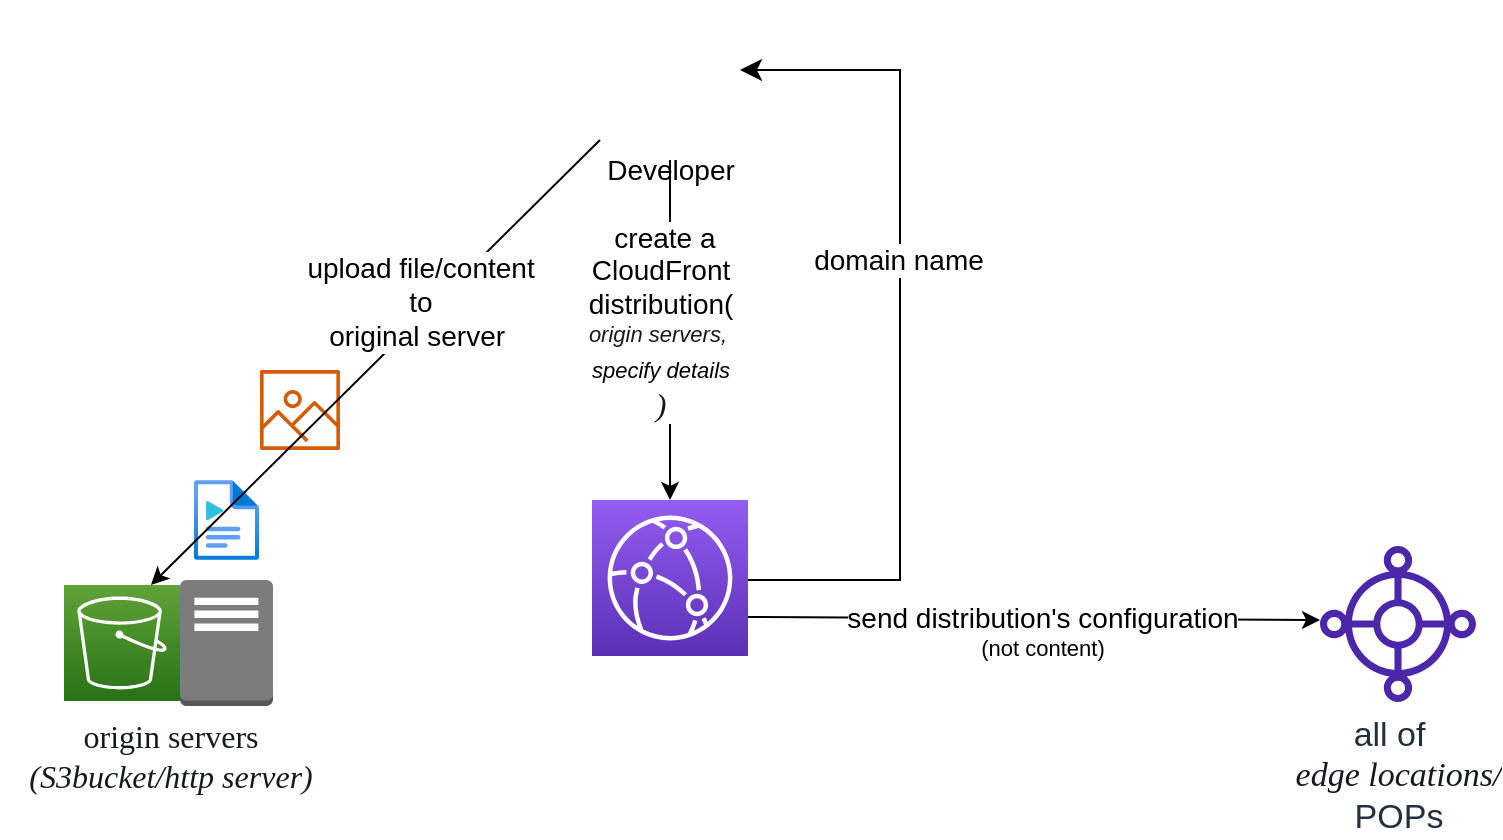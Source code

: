 <mxfile version="21.3.8" type="github">
  <diagram name="Page-1" id="1PCz-_0yKPqa13gkMKuP">
    <mxGraphModel dx="1221" dy="668" grid="1" gridSize="10" guides="1" tooltips="1" connect="1" arrows="1" fold="1" page="1" pageScale="1" pageWidth="850" pageHeight="1100" math="0" shadow="0">
      <root>
        <mxCell id="0" />
        <mxCell id="1" parent="0" />
        <mxCell id="hrbTyOzwffadt4rG0ZKK-1" value="" style="sketch=0;points=[[0,0,0],[0.25,0,0],[0.5,0,0],[0.75,0,0],[1,0,0],[0,1,0],[0.25,1,0],[0.5,1,0],[0.75,1,0],[1,1,0],[0,0.25,0],[0,0.5,0],[0,0.75,0],[1,0.25,0],[1,0.5,0],[1,0.75,0]];outlineConnect=0;fontColor=#232F3E;gradientColor=#945DF2;gradientDirection=north;fillColor=#5A30B5;strokeColor=#ffffff;dashed=0;verticalLabelPosition=bottom;verticalAlign=top;align=center;html=1;fontSize=12;fontStyle=0;aspect=fixed;shape=mxgraph.aws4.resourceIcon;resIcon=mxgraph.aws4.cloudfront;" vertex="1" parent="1">
          <mxGeometry x="376" y="360" width="78" height="78" as="geometry" />
        </mxCell>
        <mxCell id="hrbTyOzwffadt4rG0ZKK-2" value="" style="sketch=0;points=[[0,0,0],[0.25,0,0],[0.5,0,0],[0.75,0,0],[1,0,0],[0,1,0],[0.25,1,0],[0.5,1,0],[0.75,1,0],[1,1,0],[0,0.25,0],[0,0.5,0],[0,0.75,0],[1,0.25,0],[1,0.5,0],[1,0.75,0]];outlineConnect=0;fontColor=#232F3E;gradientColor=#60A337;gradientDirection=north;fillColor=#277116;strokeColor=#ffffff;dashed=0;verticalLabelPosition=bottom;verticalAlign=top;align=center;html=1;fontSize=12;fontStyle=0;aspect=fixed;shape=mxgraph.aws4.resourceIcon;resIcon=mxgraph.aws4.s3;" vertex="1" parent="1">
          <mxGeometry x="112" y="402.5" width="58" height="58" as="geometry" />
        </mxCell>
        <mxCell id="hrbTyOzwffadt4rG0ZKK-4" value="" style="outlineConnect=0;dashed=0;verticalLabelPosition=bottom;verticalAlign=top;align=center;html=1;shape=mxgraph.aws3.traditional_server;fillColor=#7D7C7C;gradientColor=none;" vertex="1" parent="1">
          <mxGeometry x="170" y="400" width="46.5" height="63" as="geometry" />
        </mxCell>
        <mxCell id="hrbTyOzwffadt4rG0ZKK-5" value="&lt;span style=&quot;color: rgb(22, 25, 31); font-family: &amp;quot;Amazon Ember&amp;quot;; font-size: 16px; text-align: left; background-color: rgb(255, 255, 255);&quot;&gt;origin servers&lt;br&gt;&lt;i&gt;(S3bucket/http server)&lt;/i&gt;&lt;br&gt;&lt;/span&gt;" style="text;html=1;align=center;verticalAlign=middle;resizable=0;points=[];autosize=1;strokeColor=none;fillColor=none;" vertex="1" parent="1">
          <mxGeometry x="80" y="463" width="170" height="50" as="geometry" />
        </mxCell>
        <mxCell id="hrbTyOzwffadt4rG0ZKK-6" value="&lt;font style=&quot;font-size: 14px;&quot;&gt;Developer&lt;/font&gt;" style="shape=image;html=1;verticalAlign=top;verticalLabelPosition=bottom;labelBackgroundColor=#ffffff;imageAspect=0;aspect=fixed;image=https://cdn3.iconfinder.com/data/icons/developerkit/png/User%20Alt.png" vertex="1" parent="1">
          <mxGeometry x="380" y="110" width="70" height="70" as="geometry" />
        </mxCell>
        <mxCell id="hrbTyOzwffadt4rG0ZKK-7" value="" style="shape=image;imageAspect=0;aspect=fixed;verticalLabelPosition=bottom;verticalAlign=top;image=https://cdn.onlinewebfonts.com/svg/img_500854.png;" vertex="1" parent="1">
          <mxGeometry x="182.07" y="320" width="47.93" height="40" as="geometry" />
        </mxCell>
        <mxCell id="hrbTyOzwffadt4rG0ZKK-8" value="" style="sketch=0;outlineConnect=0;fontColor=#232F3E;gradientColor=none;fillColor=#D45B07;strokeColor=none;dashed=0;verticalLabelPosition=bottom;verticalAlign=top;align=center;html=1;fontSize=12;fontStyle=0;aspect=fixed;pointerEvents=1;shape=mxgraph.aws4.container_registry_image;" vertex="1" parent="1">
          <mxGeometry x="210" y="295" width="40" height="40" as="geometry" />
        </mxCell>
        <mxCell id="hrbTyOzwffadt4rG0ZKK-9" value="" style="image;aspect=fixed;html=1;points=[];align=center;fontSize=12;image=img/lib/azure2/general/Media_File.svg;" vertex="1" parent="1">
          <mxGeometry x="177" y="350" width="32.5" height="40" as="geometry" />
        </mxCell>
        <mxCell id="hrbTyOzwffadt4rG0ZKK-10" value="" style="endArrow=classic;html=1;rounded=0;entryX=0.75;entryY=0;entryDx=0;entryDy=0;entryPerimeter=0;exitX=0;exitY=1;exitDx=0;exitDy=0;" edge="1" parent="1" source="hrbTyOzwffadt4rG0ZKK-6" target="hrbTyOzwffadt4rG0ZKK-2">
          <mxGeometry width="50" height="50" relative="1" as="geometry">
            <mxPoint x="330" y="350" as="sourcePoint" />
            <mxPoint x="380" y="300" as="targetPoint" />
          </mxGeometry>
        </mxCell>
        <mxCell id="hrbTyOzwffadt4rG0ZKK-11" value="&lt;font style=&quot;font-size: 14px;&quot;&gt;upload file/content &lt;br&gt;to &lt;br&gt;original server&amp;nbsp;&lt;/font&gt;" style="edgeLabel;html=1;align=center;verticalAlign=middle;resizable=0;points=[];" vertex="1" connectable="0" parent="hrbTyOzwffadt4rG0ZKK-10">
          <mxGeometry x="-0.538" y="-3" relative="1" as="geometry">
            <mxPoint x="-36" y="31" as="offset" />
          </mxGeometry>
        </mxCell>
        <mxCell id="hrbTyOzwffadt4rG0ZKK-12" value="" style="endArrow=classic;html=1;rounded=0;entryX=0.5;entryY=0;entryDx=0;entryDy=0;entryPerimeter=0;" edge="1" parent="1" target="hrbTyOzwffadt4rG0ZKK-1">
          <mxGeometry width="50" height="50" relative="1" as="geometry">
            <mxPoint x="415" y="190" as="sourcePoint" />
            <mxPoint x="420" y="390" as="targetPoint" />
          </mxGeometry>
        </mxCell>
        <mxCell id="hrbTyOzwffadt4rG0ZKK-13" value="Text" style="edgeLabel;html=1;align=center;verticalAlign=middle;resizable=0;points=[];" vertex="1" connectable="0" parent="hrbTyOzwffadt4rG0ZKK-12">
          <mxGeometry x="-0.084" y="-3" relative="1" as="geometry">
            <mxPoint as="offset" />
          </mxGeometry>
        </mxCell>
        <mxCell id="hrbTyOzwffadt4rG0ZKK-14" value="&lt;font style=&quot;font-size: 14px;&quot;&gt;&amp;nbsp;create a&lt;br&gt;&amp;nbsp;CloudFront&amp;nbsp;&lt;br&gt;distribution(&lt;/font&gt;&lt;br&gt;&lt;span style=&quot;color: rgb(22, 25, 31); text-align: left;&quot;&gt;&lt;i style=&quot;&quot;&gt;&lt;font style=&quot;font-size: 11px;&quot;&gt;origin servers,&amp;nbsp;&lt;br&gt;&lt;/font&gt;&lt;/i&gt;&lt;/span&gt;&lt;i&gt;specify details&lt;span style=&quot;color: rgb(22, 25, 31); text-align: left;&quot;&gt;&lt;font style=&quot;&quot; size=&quot;3&quot;&gt;&lt;br&gt;&lt;/font&gt;&lt;span style=&quot;font-family: &amp;quot;Amazon Ember&amp;quot;; font-size: 16px;&quot;&gt;)&lt;/span&gt;&lt;/span&gt;&lt;/i&gt;" style="edgeLabel;html=1;align=center;verticalAlign=middle;resizable=0;points=[];" vertex="1" connectable="0" parent="hrbTyOzwffadt4rG0ZKK-12">
          <mxGeometry x="-0.138" relative="1" as="geometry">
            <mxPoint x="-5" y="7" as="offset" />
          </mxGeometry>
        </mxCell>
        <mxCell id="hrbTyOzwffadt4rG0ZKK-16" value="" style="edgeStyle=elbowEdgeStyle;elbow=horizontal;endArrow=classic;html=1;curved=0;rounded=0;endSize=8;startSize=8;" edge="1" parent="1" target="hrbTyOzwffadt4rG0ZKK-6">
          <mxGeometry width="50" height="50" relative="1" as="geometry">
            <mxPoint x="454" y="400" as="sourcePoint" />
            <mxPoint x="600" y="120" as="targetPoint" />
            <Array as="points">
              <mxPoint x="530" y="280" />
            </Array>
          </mxGeometry>
        </mxCell>
        <mxCell id="hrbTyOzwffadt4rG0ZKK-17" value="&lt;font style=&quot;font-size: 14px;&quot;&gt;domain name&lt;/font&gt;" style="edgeLabel;html=1;align=center;verticalAlign=middle;resizable=0;points=[];" vertex="1" connectable="0" parent="hrbTyOzwffadt4rG0ZKK-16">
          <mxGeometry x="0.149" y="1" relative="1" as="geometry">
            <mxPoint as="offset" />
          </mxGeometry>
        </mxCell>
        <mxCell id="hrbTyOzwffadt4rG0ZKK-18" value="" style="endArrow=classic;html=1;rounded=0;exitX=1;exitY=0.75;exitDx=0;exitDy=0;exitPerimeter=0;" edge="1" parent="1" source="hrbTyOzwffadt4rG0ZKK-1">
          <mxGeometry width="50" height="50" relative="1" as="geometry">
            <mxPoint x="380" y="280" as="sourcePoint" />
            <mxPoint x="740" y="420" as="targetPoint" />
          </mxGeometry>
        </mxCell>
        <mxCell id="hrbTyOzwffadt4rG0ZKK-19" value="&lt;font style=&quot;font-size: 14px;&quot;&gt;send distribution&#39;s configuration &lt;br&gt;&lt;/font&gt;(not content)&lt;br&gt;&amp;nbsp;" style="edgeLabel;html=1;align=center;verticalAlign=middle;resizable=0;points=[];" vertex="1" connectable="0" parent="hrbTyOzwffadt4rG0ZKK-18">
          <mxGeometry x="0.289" y="-1" relative="1" as="geometry">
            <mxPoint x="-38" y="11" as="offset" />
          </mxGeometry>
        </mxCell>
        <mxCell id="hrbTyOzwffadt4rG0ZKK-20" value="&lt;font style=&quot;font-size: 17px;&quot;&gt;all of&amp;nbsp;&amp;nbsp;&lt;br style=&quot;border-color: var(--border-color); color: rgb(0, 0, 0);&quot;&gt;&lt;em style=&quot;border-color: var(--border-color); color: rgb(22, 25, 31); font-family: &amp;quot;Amazon Ember&amp;quot;; text-align: left;&quot;&gt;edge locations/&lt;br&gt;&lt;/em&gt;POPs&lt;/font&gt;" style="sketch=0;outlineConnect=0;fontColor=#232F3E;gradientColor=none;fillColor=#4D27AA;strokeColor=none;dashed=0;verticalLabelPosition=bottom;verticalAlign=top;align=center;html=1;fontSize=12;fontStyle=0;aspect=fixed;pointerEvents=1;shape=mxgraph.aws4.cloud_wan_virtual_pop;" vertex="1" parent="1">
          <mxGeometry x="740" y="383" width="78" height="78" as="geometry" />
        </mxCell>
      </root>
    </mxGraphModel>
  </diagram>
</mxfile>
